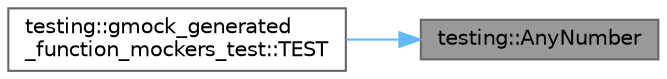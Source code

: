 digraph "testing::AnyNumber"
{
 // LATEX_PDF_SIZE
  bgcolor="transparent";
  edge [fontname=Helvetica,fontsize=10,labelfontname=Helvetica,labelfontsize=10];
  node [fontname=Helvetica,fontsize=10,shape=box,height=0.2,width=0.4];
  rankdir="RL";
  Node1 [id="Node000001",label="testing::AnyNumber",height=0.2,width=0.4,color="gray40", fillcolor="grey60", style="filled", fontcolor="black",tooltip=" "];
  Node1 -> Node2 [id="edge1_Node000001_Node000002",dir="back",color="steelblue1",style="solid",tooltip=" "];
  Node2 [id="Node000002",label="testing::gmock_generated\l_function_mockers_test::TEST",height=0.2,width=0.4,color="grey40", fillcolor="white", style="filled",URL="$namespacetesting_1_1gmock__generated__function__mockers__test.html#a5f59a7b507101fc0dbb558c090974f02",tooltip=" "];
}
